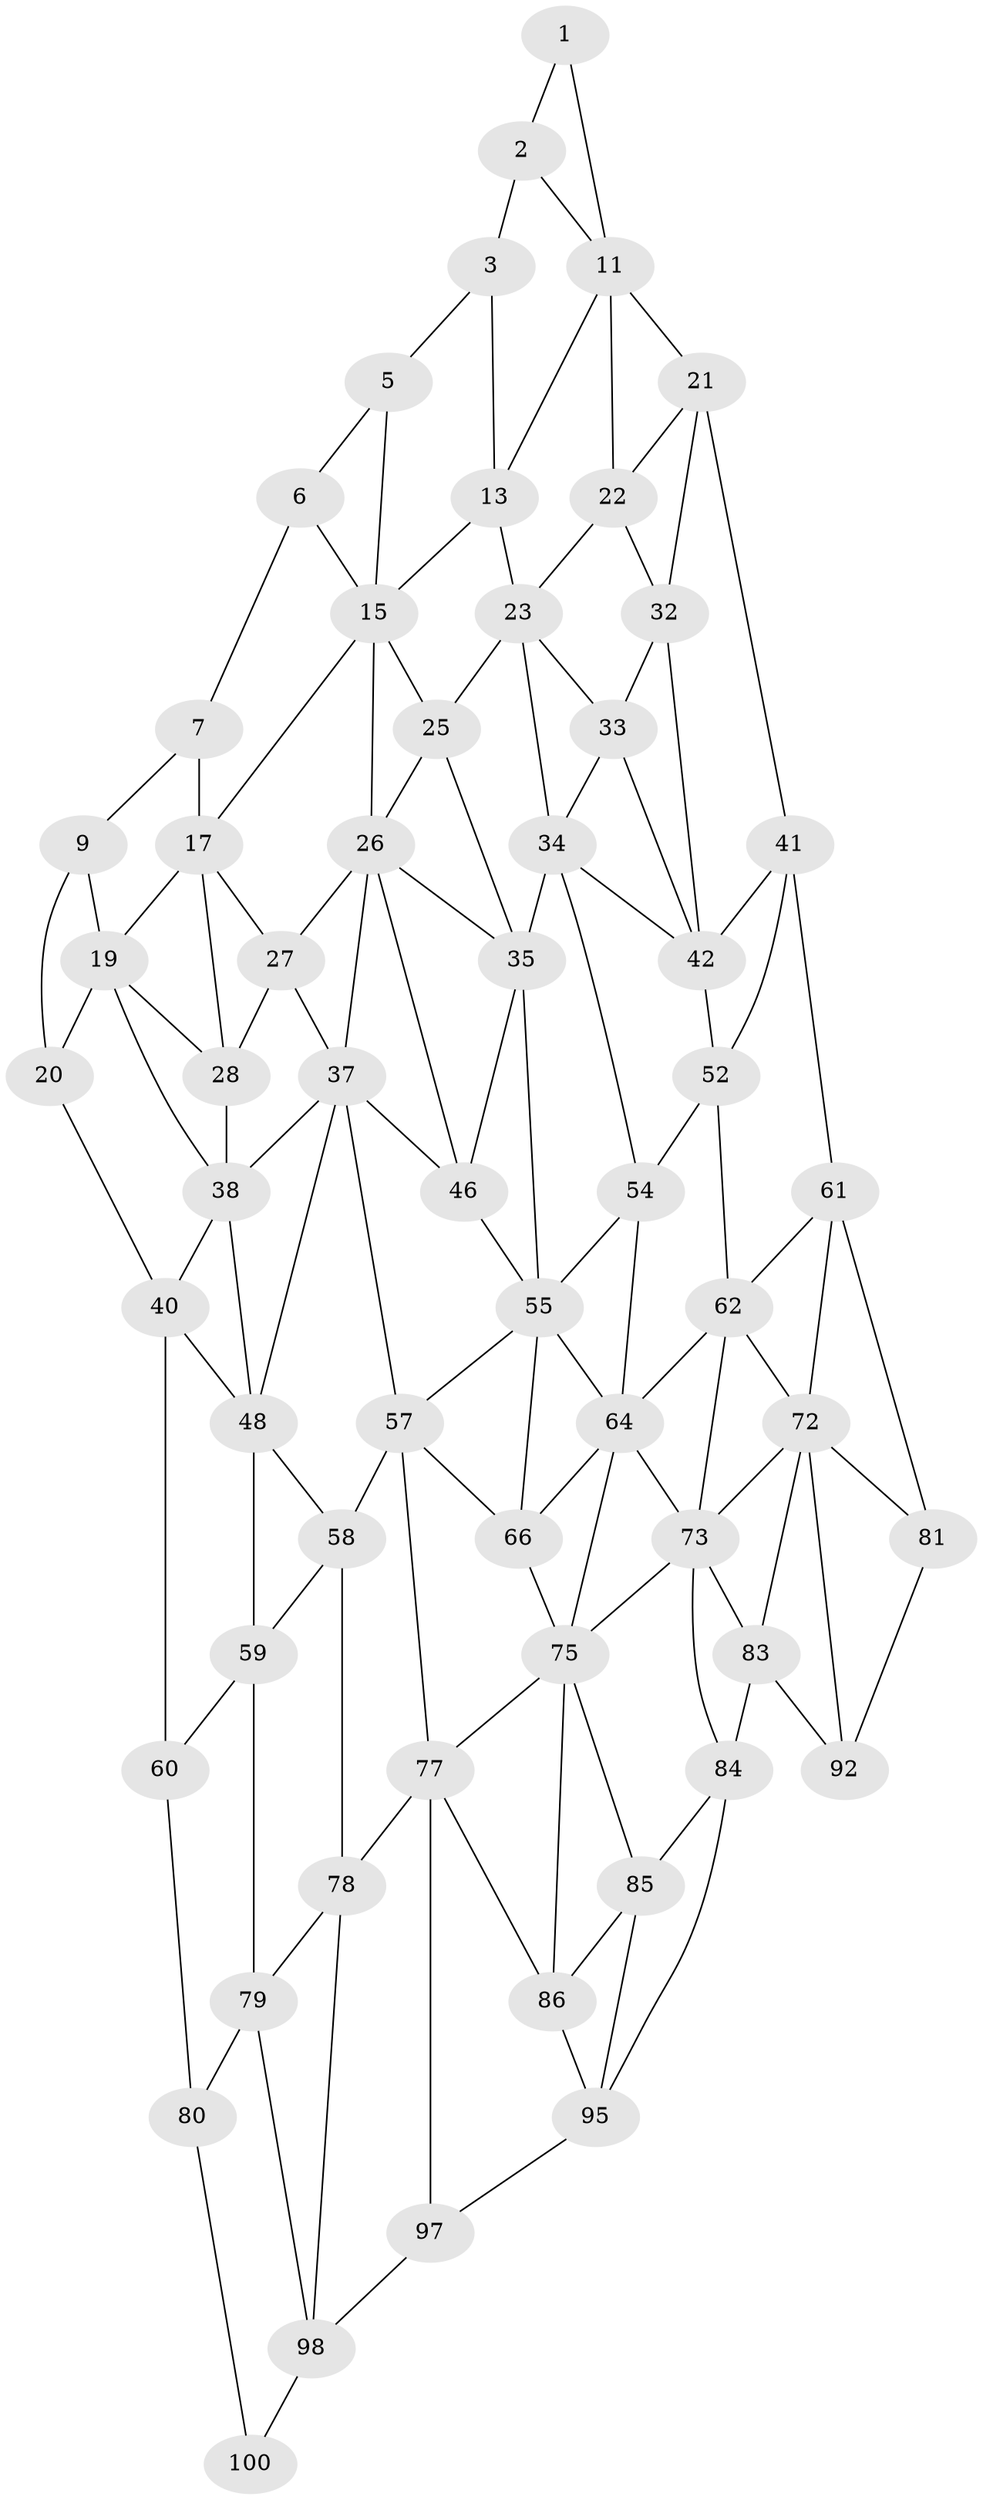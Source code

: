 // original degree distribution, {2: 0.04, 3: 0.32, 4: 0.64}
// Generated by graph-tools (version 1.1) at 2025/11/02/21/25 10:11:12]
// undirected, 59 vertices, 124 edges
graph export_dot {
graph [start="1"]
  node [color=gray90,style=filled];
  1;
  2;
  3 [super="+4"];
  5;
  6;
  7 [super="+8"];
  9 [super="+10"];
  11 [super="+12"];
  13 [super="+14"];
  15 [super="+16"];
  17 [super="+18"];
  19 [super="+29"];
  20 [super="+30"];
  21 [super="+31"];
  22;
  23 [super="+24"];
  25;
  26 [super="+36"];
  27;
  28;
  32;
  33;
  34 [super="+44"];
  35 [super="+45"];
  37 [super="+47"];
  38 [super="+39"];
  40 [super="+50"];
  41 [super="+51"];
  42 [super="+43"];
  46;
  48 [super="+49"];
  52 [super="+53"];
  54;
  55 [super="+56"];
  57 [super="+67"];
  58 [super="+68"];
  59 [super="+69"];
  60 [super="+70"];
  61 [super="+71"];
  62 [super="+63"];
  64 [super="+65"];
  66;
  72 [super="+82"];
  73 [super="+74"];
  75 [super="+76"];
  77 [super="+87"];
  78 [super="+88"];
  79 [super="+89"];
  80 [super="+90"];
  81 [super="+91"];
  83 [super="+93"];
  84 [super="+94"];
  85;
  86;
  92;
  95 [super="+96"];
  97;
  98 [super="+99"];
  100;
  1 -- 11;
  1 -- 2;
  2 -- 3;
  2 -- 11;
  3 -- 13 [weight=2];
  3 -- 5;
  5 -- 15;
  5 -- 6;
  6 -- 7;
  6 -- 15;
  7 -- 17 [weight=2];
  7 -- 9;
  9 -- 19;
  9 -- 20;
  11 -- 21;
  11 -- 13;
  11 -- 22;
  13 -- 23 [weight=2];
  13 -- 15;
  15 -- 25;
  15 -- 17;
  15 -- 26;
  17 -- 27;
  17 -- 19;
  17 -- 28;
  19 -- 20 [weight=2];
  19 -- 28;
  19 -- 38;
  20 -- 40;
  21 -- 22;
  21 -- 32;
  21 -- 41;
  22 -- 32;
  22 -- 23;
  23 -- 33;
  23 -- 25;
  23 -- 34;
  25 -- 35;
  25 -- 26;
  26 -- 27;
  26 -- 35;
  26 -- 37;
  26 -- 46;
  27 -- 37;
  27 -- 28;
  28 -- 38;
  32 -- 42;
  32 -- 33;
  33 -- 34;
  33 -- 42;
  34 -- 35 [weight=2];
  34 -- 42;
  34 -- 54;
  35 -- 46;
  35 -- 55;
  37 -- 38;
  37 -- 48;
  37 -- 57;
  37 -- 46;
  38 -- 48 [weight=2];
  38 -- 40;
  40 -- 48;
  40 -- 60;
  41 -- 42;
  41 -- 52;
  41 -- 61;
  42 -- 52 [weight=2];
  46 -- 55;
  48 -- 58;
  48 -- 59;
  52 -- 62 [weight=2];
  52 -- 54;
  54 -- 64;
  54 -- 55;
  55 -- 64;
  55 -- 57;
  55 -- 66;
  57 -- 58 [weight=2];
  57 -- 66;
  57 -- 77;
  58 -- 59 [weight=2];
  58 -- 78;
  59 -- 60 [weight=2];
  59 -- 79;
  60 -- 80;
  61 -- 62;
  61 -- 72;
  61 -- 81;
  62 -- 72;
  62 -- 64;
  62 -- 73;
  64 -- 73;
  64 -- 66;
  64 -- 75;
  66 -- 75;
  72 -- 73;
  72 -- 81;
  72 -- 83;
  72 -- 92;
  73 -- 83;
  73 -- 75;
  73 -- 84;
  75 -- 85;
  75 -- 77;
  75 -- 86;
  77 -- 78 [weight=2];
  77 -- 86;
  77 -- 97;
  78 -- 79 [weight=2];
  78 -- 98;
  79 -- 80 [weight=2];
  79 -- 98;
  80 -- 100;
  81 -- 92;
  83 -- 84 [weight=2];
  83 -- 92;
  84 -- 85;
  84 -- 95;
  85 -- 95;
  85 -- 86;
  86 -- 95;
  95 -- 97;
  97 -- 98;
  98 -- 100;
}
